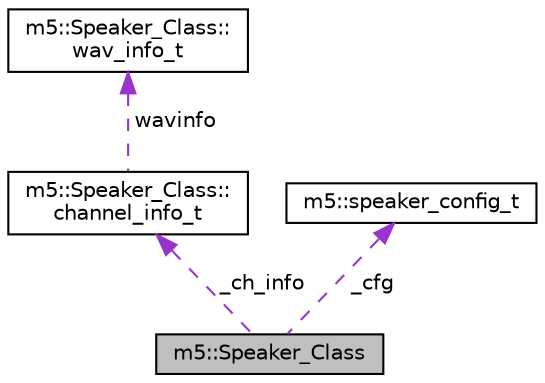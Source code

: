 digraph "m5::Speaker_Class"
{
 // LATEX_PDF_SIZE
  edge [fontname="Helvetica",fontsize="10",labelfontname="Helvetica",labelfontsize="10"];
  node [fontname="Helvetica",fontsize="10",shape=record];
  Node1 [label="m5::Speaker_Class",height=0.2,width=0.4,color="black", fillcolor="grey75", style="filled", fontcolor="black",tooltip=" "];
  Node2 -> Node1 [dir="back",color="darkorchid3",fontsize="10",style="dashed",label=" _ch_info" ,fontname="Helvetica"];
  Node2 [label="m5::Speaker_Class::\lchannel_info_t",height=0.2,width=0.4,color="black", fillcolor="white", style="filled",URL="$structm5_1_1Speaker__Class_1_1channel__info__t.html",tooltip=" "];
  Node3 -> Node2 [dir="back",color="darkorchid3",fontsize="10",style="dashed",label=" wavinfo" ,fontname="Helvetica"];
  Node3 [label="m5::Speaker_Class::\lwav_info_t",height=0.2,width=0.4,color="black", fillcolor="white", style="filled",URL="$structm5_1_1Speaker__Class_1_1wav__info__t.html",tooltip=" "];
  Node4 -> Node1 [dir="back",color="darkorchid3",fontsize="10",style="dashed",label=" _cfg" ,fontname="Helvetica"];
  Node4 [label="m5::speaker_config_t",height=0.2,width=0.4,color="black", fillcolor="white", style="filled",URL="$structm5_1_1speaker__config__t.html",tooltip=" "];
}
